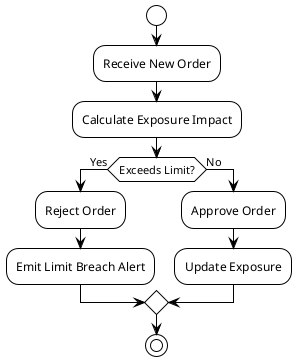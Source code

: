 @startuml RiskLimitMonitoring
!theme plain

start
:Receive New Order;
:Calculate Exposure Impact;
if (Exceeds Limit?) then (Yes)
  :Reject Order;
  :Emit Limit Breach Alert;
else (No)
  :Approve Order;
  :Update Exposure;
endif
stop
@enduml